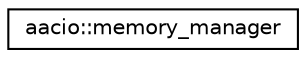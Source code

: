 digraph "Graphical Class Hierarchy"
{
  edge [fontname="Helvetica",fontsize="10",labelfontname="Helvetica",labelfontsize="10"];
  node [fontname="Helvetica",fontsize="10",shape=record];
  rankdir="LR";
  Node0 [label="aacio::memory_manager",height=0.2,width=0.4,color="black", fillcolor="white", style="filled",URL="$classaacio_1_1memory__manager.html"];
}
